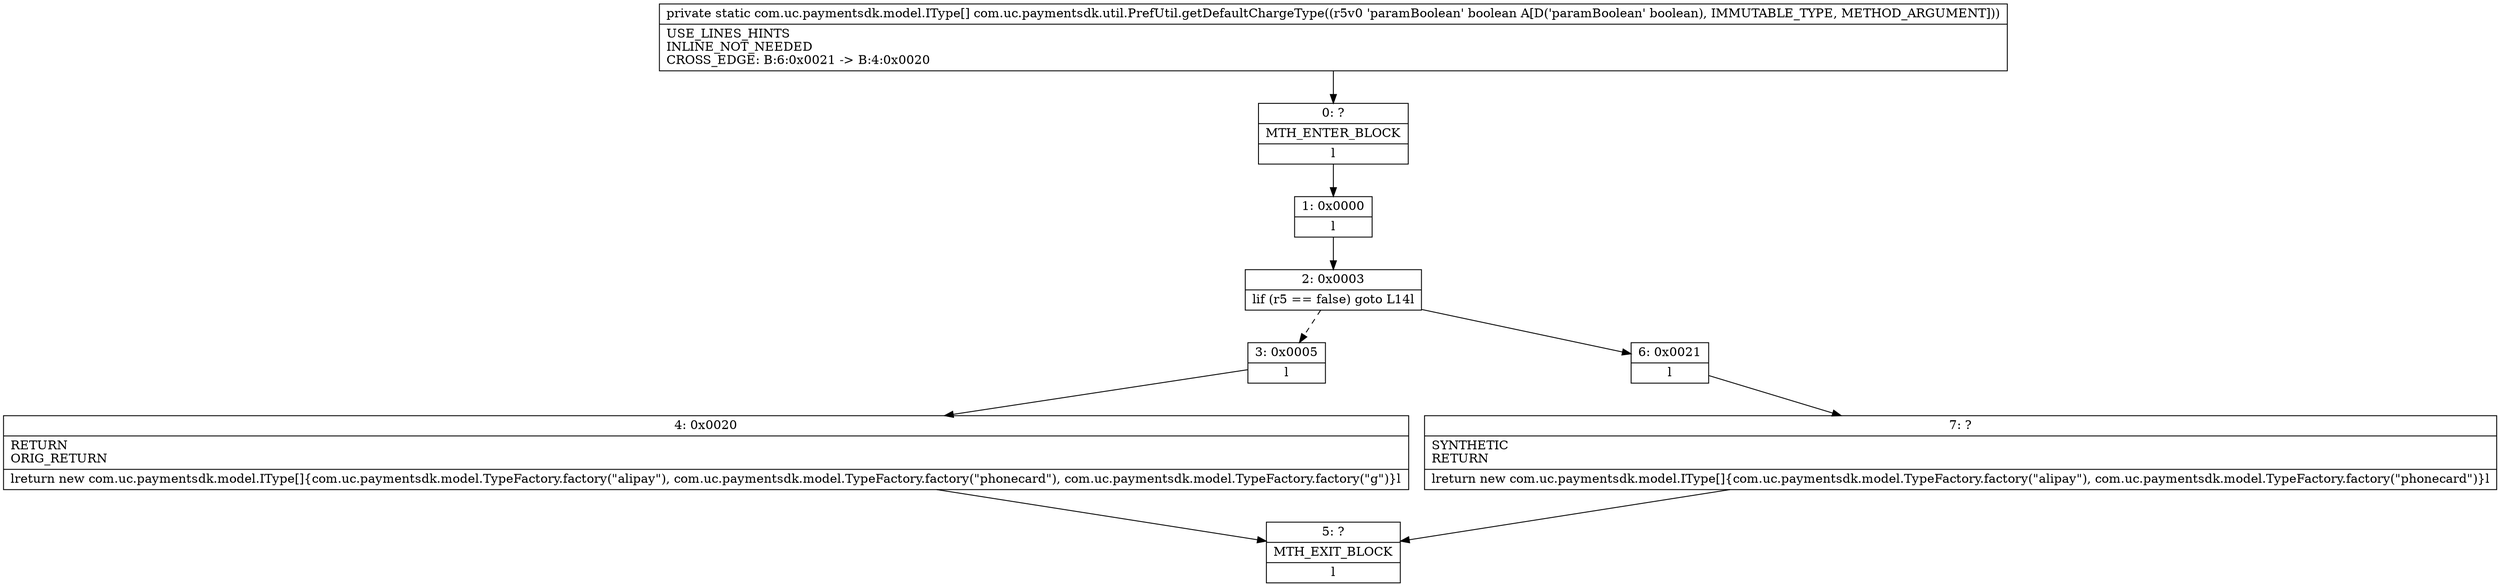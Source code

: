 digraph "CFG forcom.uc.paymentsdk.util.PrefUtil.getDefaultChargeType(Z)[Lcom\/uc\/paymentsdk\/model\/IType;" {
Node_0 [shape=record,label="{0\:\ ?|MTH_ENTER_BLOCK\l|l}"];
Node_1 [shape=record,label="{1\:\ 0x0000|l}"];
Node_2 [shape=record,label="{2\:\ 0x0003|lif (r5 == false) goto L14l}"];
Node_3 [shape=record,label="{3\:\ 0x0005|l}"];
Node_4 [shape=record,label="{4\:\ 0x0020|RETURN\lORIG_RETURN\l|lreturn new com.uc.paymentsdk.model.IType[]\{com.uc.paymentsdk.model.TypeFactory.factory(\"alipay\"), com.uc.paymentsdk.model.TypeFactory.factory(\"phonecard\"), com.uc.paymentsdk.model.TypeFactory.factory(\"g\")\}l}"];
Node_5 [shape=record,label="{5\:\ ?|MTH_EXIT_BLOCK\l|l}"];
Node_6 [shape=record,label="{6\:\ 0x0021|l}"];
Node_7 [shape=record,label="{7\:\ ?|SYNTHETIC\lRETURN\l|lreturn new com.uc.paymentsdk.model.IType[]\{com.uc.paymentsdk.model.TypeFactory.factory(\"alipay\"), com.uc.paymentsdk.model.TypeFactory.factory(\"phonecard\")\}l}"];
MethodNode[shape=record,label="{private static com.uc.paymentsdk.model.IType[] com.uc.paymentsdk.util.PrefUtil.getDefaultChargeType((r5v0 'paramBoolean' boolean A[D('paramBoolean' boolean), IMMUTABLE_TYPE, METHOD_ARGUMENT]))  | USE_LINES_HINTS\lINLINE_NOT_NEEDED\lCROSS_EDGE: B:6:0x0021 \-\> B:4:0x0020\l}"];
MethodNode -> Node_0;
Node_0 -> Node_1;
Node_1 -> Node_2;
Node_2 -> Node_3[style=dashed];
Node_2 -> Node_6;
Node_3 -> Node_4;
Node_4 -> Node_5;
Node_6 -> Node_7;
Node_7 -> Node_5;
}

